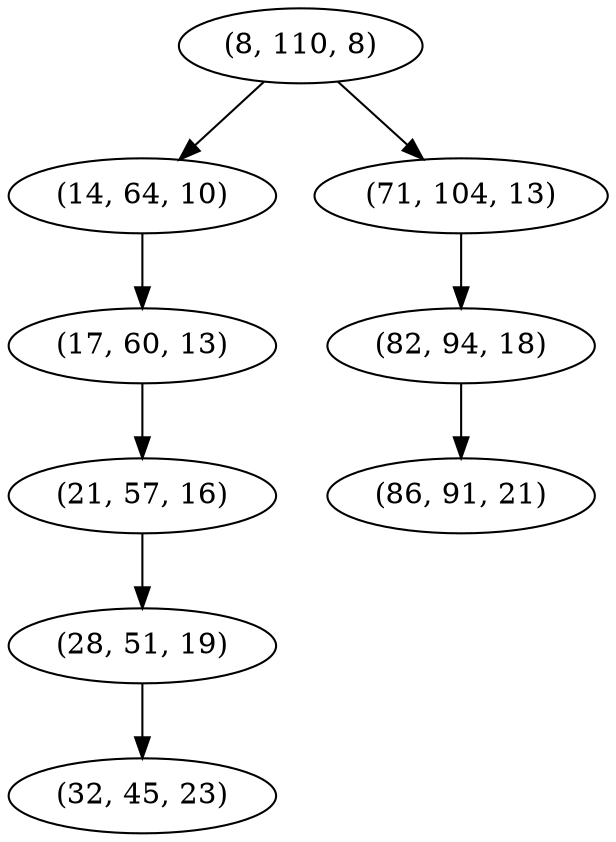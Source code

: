digraph tree {
    "(8, 110, 8)";
    "(14, 64, 10)";
    "(17, 60, 13)";
    "(21, 57, 16)";
    "(28, 51, 19)";
    "(32, 45, 23)";
    "(71, 104, 13)";
    "(82, 94, 18)";
    "(86, 91, 21)";
    "(8, 110, 8)" -> "(14, 64, 10)";
    "(8, 110, 8)" -> "(71, 104, 13)";
    "(14, 64, 10)" -> "(17, 60, 13)";
    "(17, 60, 13)" -> "(21, 57, 16)";
    "(21, 57, 16)" -> "(28, 51, 19)";
    "(28, 51, 19)" -> "(32, 45, 23)";
    "(71, 104, 13)" -> "(82, 94, 18)";
    "(82, 94, 18)" -> "(86, 91, 21)";
}
